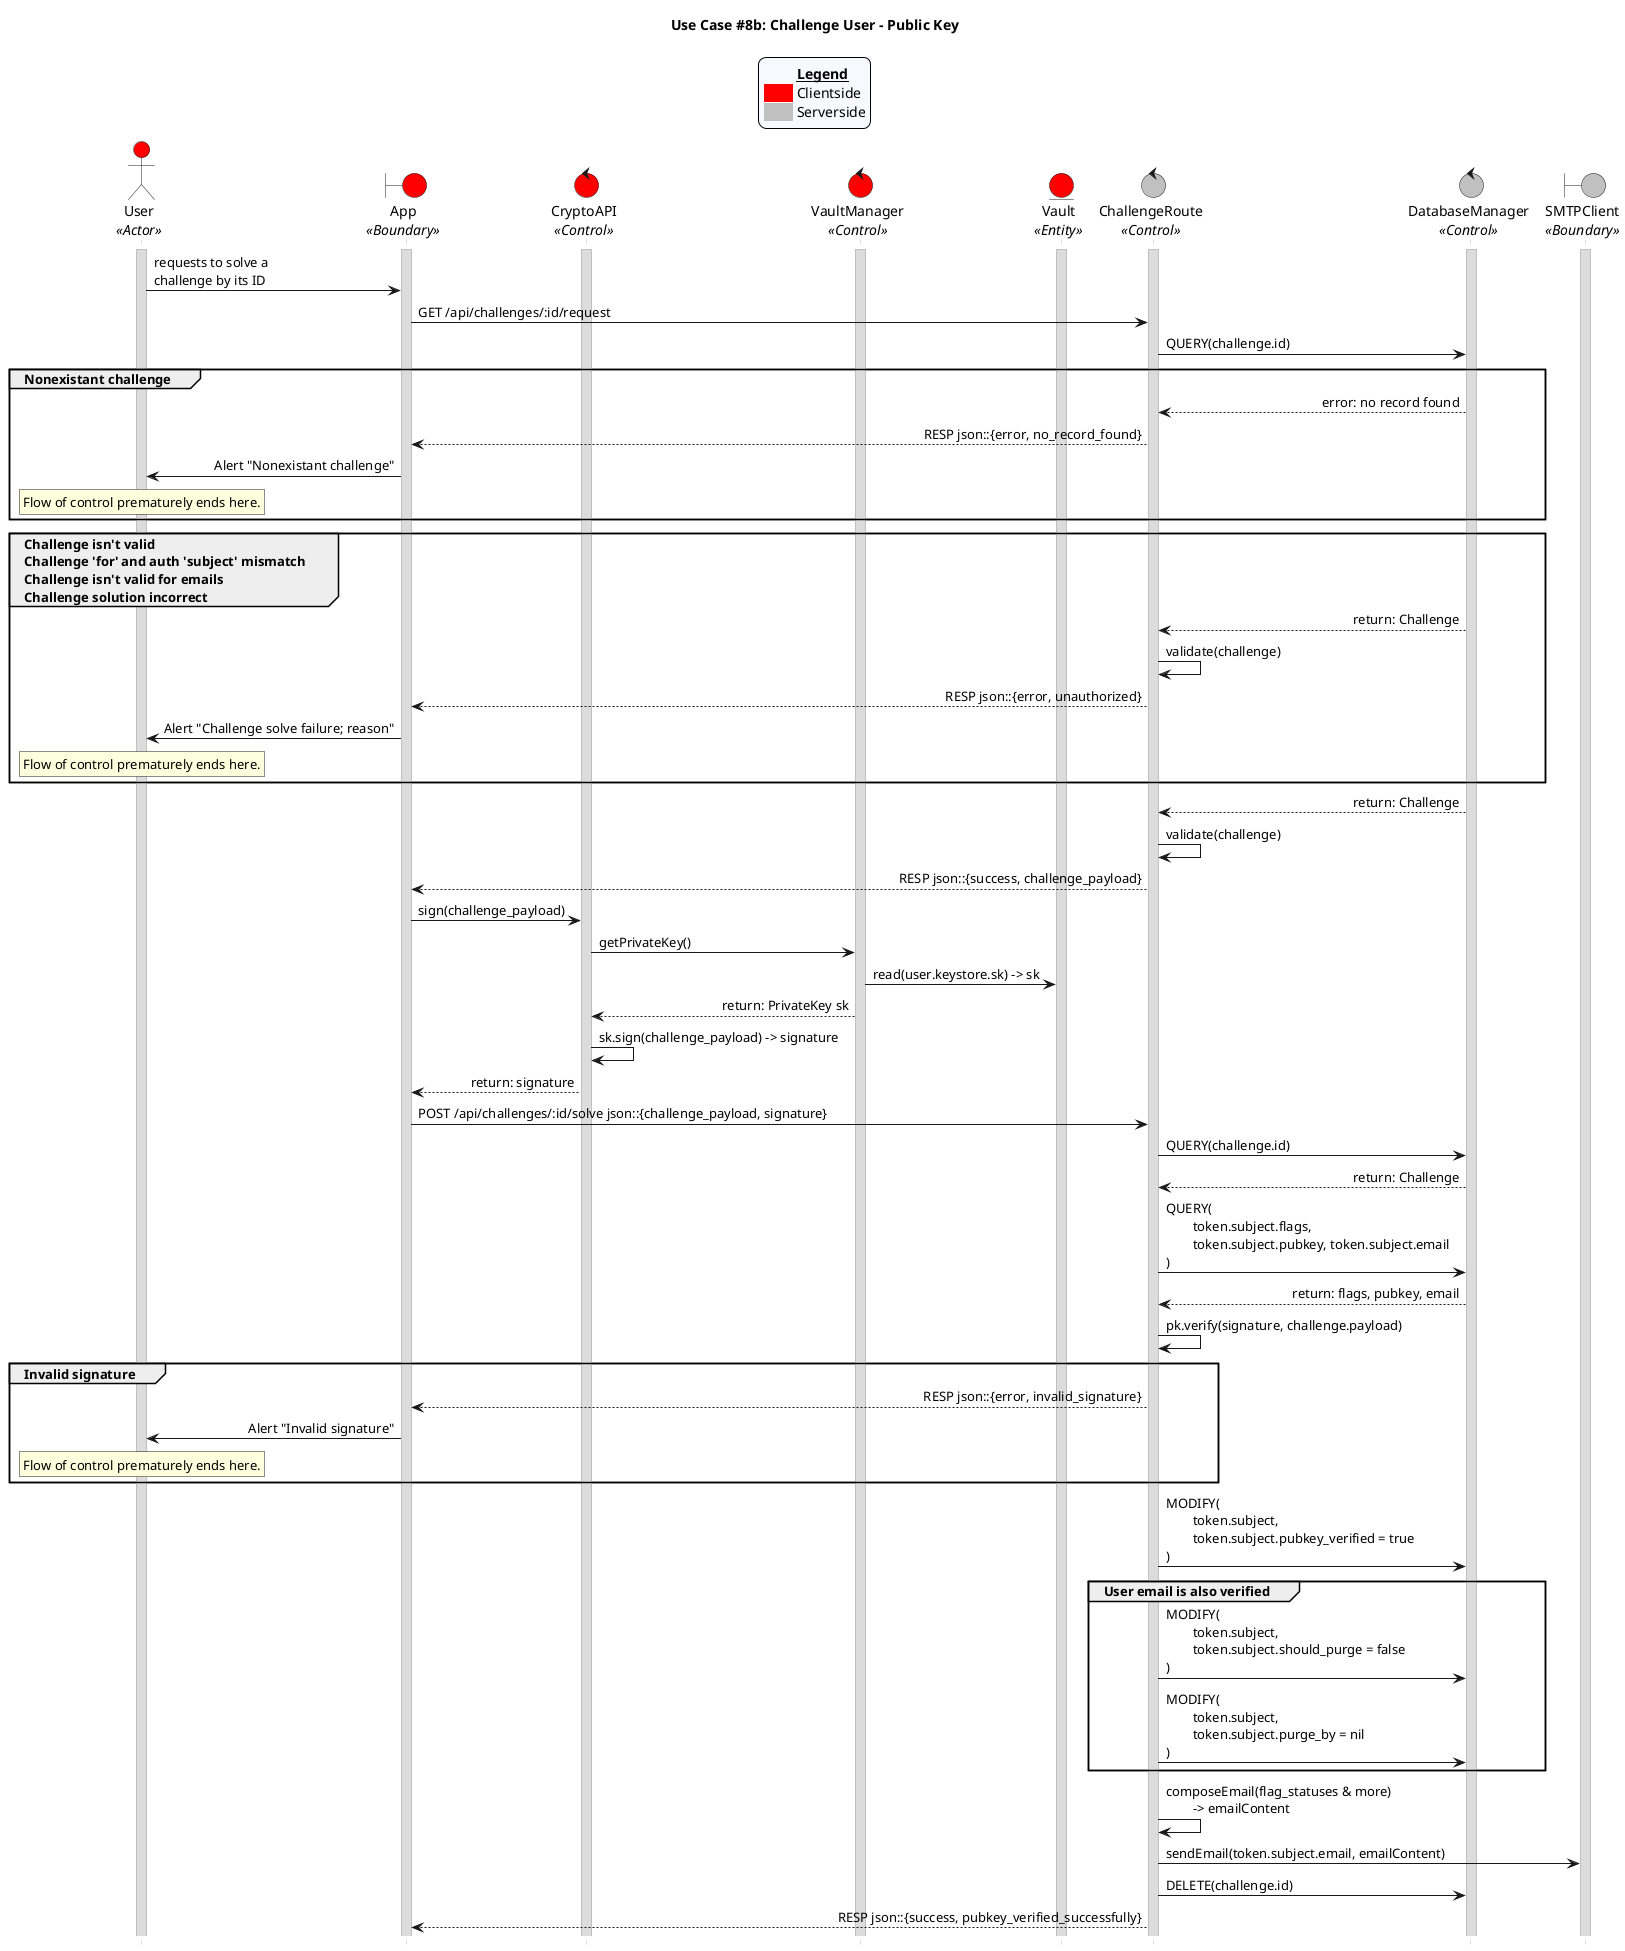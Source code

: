 @startuml uc08b_pubkey
title "Use Case #8b: Challenge User - Public Key"

'Styling goes here
hide footbox
skinparam stereotypePosition bottom
skinparam sequenceMessageAlign direction
skinparam sequence {
	LifeLineBorderColor #Silver
	LifeLineBackgroundColor #Gainsboro
}

'Add a legend plus styling
skinparam legend {
	backgroundColor #GhostWhite
	entrySeparator #GhostWhite
}

legend top
	<#GhostWhite,#GhostWhite>|	|= __Legend__ |
	|<#red> | Clientside|
	|<#silver> | Serverside|
endlegend

'Setup the objects involved here
actor User as u <<Actor>> #red
boundary App as a <<Boundary>> #red
control CryptoAPI as ca <<Control>> #red
control VaultManager as vm <<Control>> #red
entity Vault as v <<Entity>> #red
control ChallengeRoute as cr <<Control>> #silver
control DatabaseManager as db <<Control>> #silver
boundary SMTPClient as sc <<Boundary>> #silver

'Setup persistent objects here
activate u
activate a
activate ca
activate vm
activate v
activate cr
activate db
activate sc

'--- FLOW OF CONTROL STARTS HERE ---
'User submits a request to verify their public key.
u -> a: requests to solve a \nchallenge by its ID

'App requests the challenge from the server by its ID.
a -> cr: GET /api/challenges/:id/request

'Server checks if the challenge is valid
cr -> db: QUERY(challenge.id)

'Case 1: The challenge doesn't exist
group Nonexistant challenge
	db --> cr: error: no record found
	cr --> a: RESP json::{error, no_record_found}
	a -> u: Alert "Nonexistant challenge"
	rnote over u
	Flow of control prematurely ends here.
	endrnote
end

'Case 2: The challenge is invalid, not for this user, not email challenge, or the solution is incorrect.
group Challenge isn't valid \nChallenge 'for' and auth 'subject' mismatch \nChallenge isn't valid for emails \nChallenge solution incorrect
	db --> cr: return: Challenge
	cr -> cr: validate(challenge)
	cr --> a: RESP json::{error, unauthorized}
	a -> u: Alert "Challenge solve failure; reason"
	rnote over u
	Flow of control prematurely ends here.
	endrnote
end

'Default case: challenge exists and is valid.
db --> cr: return: Challenge
cr -> cr: validate(challenge)

'Server sends the challenge payload to the user.
cr --> a: RESP json::{success, challenge_payload}

'The app signs the challenge payload with the user's private key.
a -> ca: sign(challenge_payload)
ca -> vm: getPrivateKey()
vm -> v: read(user.keystore.sk) -> sk
vm --> ca: return: PrivateKey sk
ca -> ca: sk.sign(challenge_payload) -> signature
ca --> a: return: signature

'The app sends the signature to the server.
a -> cr: POST /api/challenges/:id/solve json::{challenge_payload, signature}

'The server queries the database for the challenge info
cr -> db: QUERY(challenge.id)
db --> cr: return: Challenge

'The server queries the database for the user flags public key, and email.
cr -> db: QUERY(\n\ttoken.subject.flags, \n\ttoken.subject.pubkey, token.subject.email\n)
db --> cr: return: flags, pubkey, email

'The server verifies the signature against the known public key.
cr -> cr: pk.verify(signature, challenge.payload)

'Case 1: The signature is invalid.
group Invalid signature
	cr --> a: RESP json::{error, invalid_signature}
	a -> u: Alert "Invalid signature"
	rnote over u
	Flow of control prematurely ends here.
	endrnote
end

'Default case: the verification succeeds. 
'Mark the user's public key as verified
cr -> db: MODIFY(\n\ttoken.subject, \n\ttoken.subject.pubkey_verified = true\n)

'Also unmark the user's account for deletion if the email is verified.
group User email is also verified
	cr -> db: MODIFY(\n\ttoken.subject, \n\ttoken.subject.should_purge = false\n)
	cr -> db: MODIFY(\n\ttoken.subject, \n\ttoken.subject.purge_by = nil\n)
end

'Email the user to inform of successful challenge completion and next steps.
cr -> cr: composeEmail(flag_statuses & more) \n\t-> emailContent
cr -> sc: sendEmail(token.subject.email, emailContent)

'Cleanup and return the feedback to the user
cr -> db: DELETE(challenge.id)
cr --> a: RESP json::{success, pubkey_verified_successfully}
'--- FLOW OF CONTROL ENDS HERE   ---

@enduml

